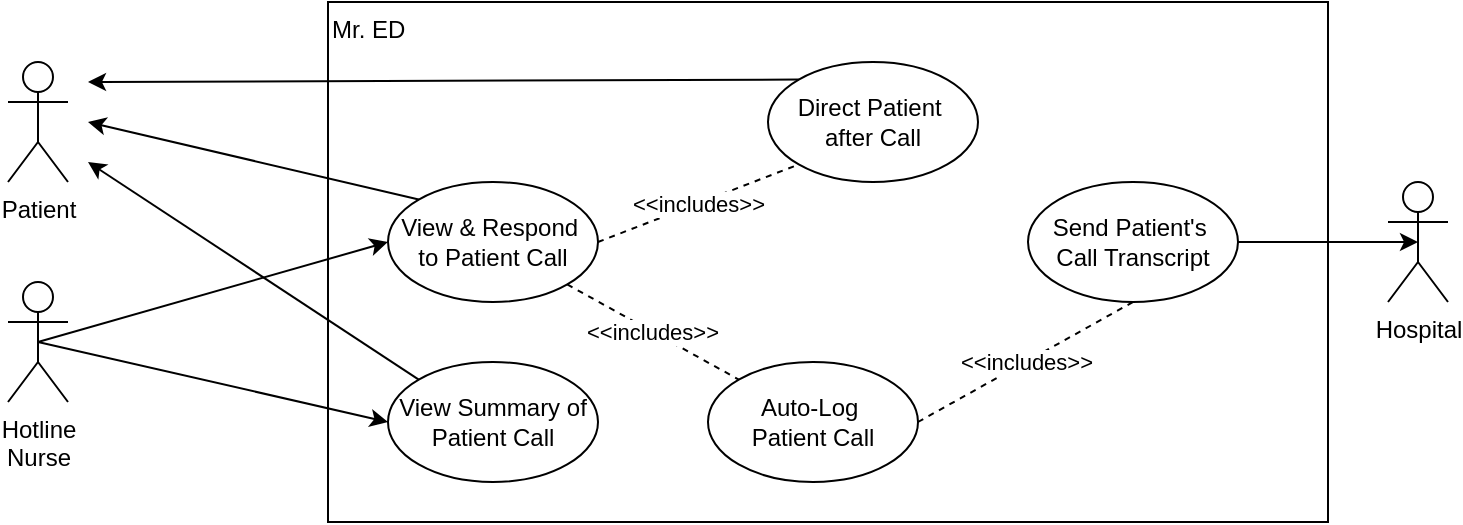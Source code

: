 <mxfile version="24.7.13">
  <diagram name="Page-1" id="rmFP2wXDVYkHg5Yxyf7J">
    <mxGraphModel dx="934" dy="485" grid="1" gridSize="10" guides="1" tooltips="1" connect="1" arrows="1" fold="1" page="1" pageScale="1" pageWidth="850" pageHeight="1100" math="0" shadow="0">
      <root>
        <mxCell id="0" />
        <mxCell id="1" parent="0" />
        <mxCell id="lskfsVLSXJnKaLs_SEhu-23" value="Mr. ED" style="rounded=0;whiteSpace=wrap;html=1;fillColor=none;align=left;verticalAlign=top;" vertex="1" parent="1">
          <mxGeometry x="190" y="60" width="500" height="260" as="geometry" />
        </mxCell>
        <mxCell id="lskfsVLSXJnKaLs_SEhu-1" value="Hotline&lt;div&gt;&lt;span style=&quot;background-color: initial;&quot;&gt;Nurse&lt;/span&gt;&lt;/div&gt;" style="shape=umlActor;verticalLabelPosition=bottom;verticalAlign=top;html=1;outlineConnect=0;align=center;" vertex="1" parent="1">
          <mxGeometry x="30" y="200" width="30" height="60" as="geometry" />
        </mxCell>
        <mxCell id="lskfsVLSXJnKaLs_SEhu-3" value="View &amp;amp; Respond&amp;nbsp;&lt;div&gt;to Patient Call&lt;/div&gt;" style="ellipse;whiteSpace=wrap;html=1;aspect=fixed;" vertex="1" parent="1">
          <mxGeometry x="220" y="150" width="105" height="60" as="geometry" />
        </mxCell>
        <mxCell id="lskfsVLSXJnKaLs_SEhu-4" value="View Summary of Patient Call" style="ellipse;whiteSpace=wrap;html=1;aspect=fixed;" vertex="1" parent="1">
          <mxGeometry x="220" y="240" width="105" height="60" as="geometry" />
        </mxCell>
        <mxCell id="lskfsVLSXJnKaLs_SEhu-5" value="Auto-Log&amp;nbsp;&lt;br&gt;Patient Call" style="ellipse;whiteSpace=wrap;html=1;aspect=fixed;" vertex="1" parent="1">
          <mxGeometry x="380" y="240" width="105" height="60" as="geometry" />
        </mxCell>
        <mxCell id="lskfsVLSXJnKaLs_SEhu-6" value="Send Patient&#39;s&amp;nbsp;&lt;div&gt;Call Transcript&lt;/div&gt;" style="ellipse;whiteSpace=wrap;html=1;" vertex="1" parent="1">
          <mxGeometry x="540" y="150" width="105" height="60" as="geometry" />
        </mxCell>
        <mxCell id="lskfsVLSXJnKaLs_SEhu-7" value="&lt;div&gt;Direct Patient&amp;nbsp;&lt;/div&gt;&lt;div&gt;after Call&lt;/div&gt;" style="ellipse;whiteSpace=wrap;html=1;aspect=fixed;" vertex="1" parent="1">
          <mxGeometry x="410" y="90" width="105" height="60" as="geometry" />
        </mxCell>
        <mxCell id="lskfsVLSXJnKaLs_SEhu-9" value="" style="endArrow=classic;html=1;rounded=0;entryX=0;entryY=0.5;entryDx=0;entryDy=0;exitX=0.5;exitY=0.5;exitDx=0;exitDy=0;exitPerimeter=0;textOpacity=0;" edge="1" parent="1" source="lskfsVLSXJnKaLs_SEhu-1" target="lskfsVLSXJnKaLs_SEhu-3">
          <mxGeometry width="50" height="50" relative="1" as="geometry">
            <mxPoint x="120" y="240" as="sourcePoint" />
            <mxPoint x="170" y="190" as="targetPoint" />
          </mxGeometry>
        </mxCell>
        <mxCell id="lskfsVLSXJnKaLs_SEhu-11" value="" style="endArrow=classic;html=1;rounded=0;entryX=0;entryY=0.5;entryDx=0;entryDy=0;exitX=0.5;exitY=0.5;exitDx=0;exitDy=0;exitPerimeter=0;" edge="1" parent="1" source="lskfsVLSXJnKaLs_SEhu-1" target="lskfsVLSXJnKaLs_SEhu-4">
          <mxGeometry width="50" height="50" relative="1" as="geometry">
            <mxPoint x="120" y="250" as="sourcePoint" />
            <mxPoint x="150" y="210" as="targetPoint" />
          </mxGeometry>
        </mxCell>
        <mxCell id="lskfsVLSXJnKaLs_SEhu-18" value="&amp;lt;&amp;lt;includes&amp;gt;&amp;gt;" style="endArrow=none;dashed=1;html=1;rounded=0;entryX=0.5;entryY=1;entryDx=0;entryDy=0;exitX=1;exitY=0.5;exitDx=0;exitDy=0;" edge="1" parent="1" source="lskfsVLSXJnKaLs_SEhu-5" target="lskfsVLSXJnKaLs_SEhu-6">
          <mxGeometry width="50" height="50" relative="1" as="geometry">
            <mxPoint x="280" y="270" as="sourcePoint" />
            <mxPoint x="330" y="220" as="targetPoint" />
          </mxGeometry>
        </mxCell>
        <mxCell id="lskfsVLSXJnKaLs_SEhu-19" value="&amp;lt;&amp;lt;includes&amp;gt;&amp;gt;" style="endArrow=none;dashed=1;html=1;rounded=0;entryX=0;entryY=1;entryDx=0;entryDy=0;exitX=1;exitY=0.5;exitDx=0;exitDy=0;" edge="1" parent="1" source="lskfsVLSXJnKaLs_SEhu-3" target="lskfsVLSXJnKaLs_SEhu-7">
          <mxGeometry width="50" height="50" relative="1" as="geometry">
            <mxPoint x="330" y="130" as="sourcePoint" />
            <mxPoint x="418" y="119.58" as="targetPoint" />
          </mxGeometry>
        </mxCell>
        <mxCell id="lskfsVLSXJnKaLs_SEhu-25" value="&amp;lt;&amp;lt;includes&amp;gt;&amp;gt;" style="endArrow=none;dashed=1;html=1;rounded=0;entryX=0;entryY=0;entryDx=0;entryDy=0;exitX=1;exitY=1;exitDx=0;exitDy=0;" edge="1" parent="1" source="lskfsVLSXJnKaLs_SEhu-3" target="lskfsVLSXJnKaLs_SEhu-5">
          <mxGeometry width="50" height="50" relative="1" as="geometry">
            <mxPoint x="325" y="130" as="sourcePoint" />
            <mxPoint x="430" y="130" as="targetPoint" />
          </mxGeometry>
        </mxCell>
        <mxCell id="lskfsVLSXJnKaLs_SEhu-27" value="Patient" style="shape=umlActor;verticalLabelPosition=bottom;verticalAlign=top;html=1;outlineConnect=0;align=center;" vertex="1" parent="1">
          <mxGeometry x="30" y="90" width="30" height="60" as="geometry" />
        </mxCell>
        <mxCell id="lskfsVLSXJnKaLs_SEhu-28" value="" style="endArrow=classic;html=1;rounded=0;exitX=0;exitY=0;exitDx=0;exitDy=0;" edge="1" parent="1" source="lskfsVLSXJnKaLs_SEhu-4">
          <mxGeometry width="50" height="50" relative="1" as="geometry">
            <mxPoint x="220" y="180" as="sourcePoint" />
            <mxPoint x="70" y="140" as="targetPoint" />
          </mxGeometry>
        </mxCell>
        <mxCell id="lskfsVLSXJnKaLs_SEhu-29" value="" style="endArrow=classic;html=1;rounded=0;exitX=0;exitY=0;exitDx=0;exitDy=0;" edge="1" parent="1" source="lskfsVLSXJnKaLs_SEhu-3">
          <mxGeometry width="50" height="50" relative="1" as="geometry">
            <mxPoint x="210" y="160" as="sourcePoint" />
            <mxPoint x="70" y="120" as="targetPoint" />
          </mxGeometry>
        </mxCell>
        <mxCell id="lskfsVLSXJnKaLs_SEhu-33" value="" style="endArrow=classic;html=1;rounded=0;exitX=0;exitY=0;exitDx=0;exitDy=0;" edge="1" parent="1" source="lskfsVLSXJnKaLs_SEhu-7">
          <mxGeometry width="50" height="50" relative="1" as="geometry">
            <mxPoint x="300" y="220" as="sourcePoint" />
            <mxPoint x="70" y="100" as="targetPoint" />
          </mxGeometry>
        </mxCell>
        <mxCell id="lskfsVLSXJnKaLs_SEhu-34" value="Hospital" style="shape=umlActor;verticalLabelPosition=bottom;verticalAlign=top;html=1;outlineConnect=0;" vertex="1" parent="1">
          <mxGeometry x="720" y="150" width="30" height="60" as="geometry" />
        </mxCell>
        <mxCell id="lskfsVLSXJnKaLs_SEhu-35" value="" style="endArrow=classic;html=1;rounded=0;entryX=0.5;entryY=0.5;entryDx=0;entryDy=0;entryPerimeter=0;exitX=1;exitY=0.5;exitDx=0;exitDy=0;" edge="1" parent="1" source="lskfsVLSXJnKaLs_SEhu-6" target="lskfsVLSXJnKaLs_SEhu-34">
          <mxGeometry width="50" height="50" relative="1" as="geometry">
            <mxPoint x="430" y="170" as="sourcePoint" />
            <mxPoint x="480" y="120" as="targetPoint" />
          </mxGeometry>
        </mxCell>
      </root>
    </mxGraphModel>
  </diagram>
</mxfile>

